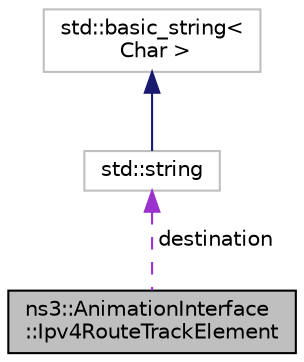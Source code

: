 digraph "ns3::AnimationInterface::Ipv4RouteTrackElement"
{
 // LATEX_PDF_SIZE
  edge [fontname="Helvetica",fontsize="10",labelfontname="Helvetica",labelfontsize="10"];
  node [fontname="Helvetica",fontsize="10",shape=record];
  Node1 [label="ns3::AnimationInterface\l::Ipv4RouteTrackElement",height=0.2,width=0.4,color="black", fillcolor="grey75", style="filled", fontcolor="black",tooltip="Ipv4RouteTrackElement structure."];
  Node2 -> Node1 [dir="back",color="darkorchid3",fontsize="10",style="dashed",label=" destination" ,fontname="Helvetica"];
  Node2 [label="std::string",height=0.2,width=0.4,color="grey75", fillcolor="white", style="filled",tooltip=" "];
  Node3 -> Node2 [dir="back",color="midnightblue",fontsize="10",style="solid",fontname="Helvetica"];
  Node3 [label="std::basic_string\<\l Char \>",height=0.2,width=0.4,color="grey75", fillcolor="white", style="filled",tooltip=" "];
}
